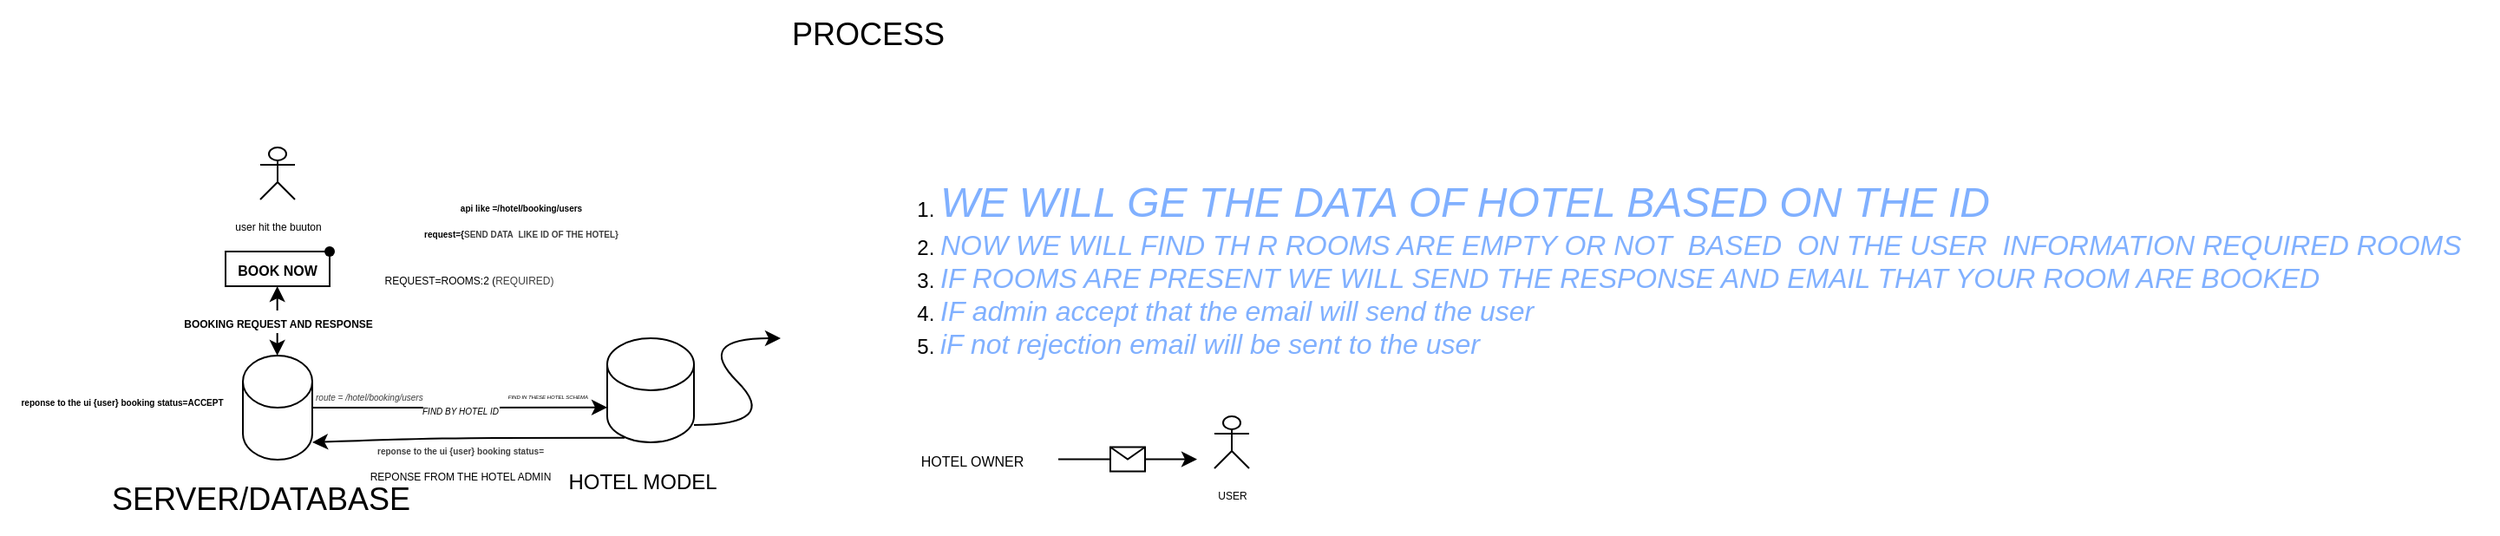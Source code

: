 <mxfile>
    <diagram id="EX27XlJ81eRy-LcEULqT" name="Page-1">
        <mxGraphModel dx="802" dy="222" grid="1" gridSize="10" guides="1" tooltips="1" connect="1" arrows="1" fold="1" page="1" pageScale="1" pageWidth="850" pageHeight="1100" math="0" shadow="0">
            <root>
                <mxCell id="0"/>
                <mxCell id="1" parent="0"/>
                <mxCell id="3" value="&lt;font style=&quot;font-size: 8px;&quot;&gt;&lt;b&gt;BOOK NOW&lt;/b&gt;&lt;/font&gt;" style="rounded=0;whiteSpace=wrap;html=1;" parent="1" vertex="1">
                    <mxGeometry x="510" y="240" width="60" height="20" as="geometry"/>
                </mxCell>
                <mxCell id="9" value="&lt;font style=&quot;font-size: 6px;&quot;&gt;user hit the buuton&lt;/font&gt;" style="shape=umlActor;verticalLabelPosition=bottom;verticalAlign=top;html=1;outlineConnect=0;" parent="1" vertex="1">
                    <mxGeometry x="530" y="180" width="20" height="30" as="geometry"/>
                </mxCell>
                <mxCell id="10" value="" style="shape=cylinder3;whiteSpace=wrap;html=1;boundedLbl=1;backgroundOutline=1;size=15;" parent="1" vertex="1">
                    <mxGeometry x="520" y="300" width="40" height="60" as="geometry"/>
                </mxCell>
                <mxCell id="13" value="" style="endArrow=classic;startArrow=classic;html=1;" parent="1" edge="1">
                    <mxGeometry width="50" height="50" relative="1" as="geometry">
                        <mxPoint x="539.83" y="300" as="sourcePoint"/>
                        <mxPoint x="539.83" y="260" as="targetPoint"/>
                    </mxGeometry>
                </mxCell>
                <mxCell id="14" value="&lt;font style=&quot;font-size: 6px;&quot;&gt;&lt;b&gt;BOOKING REQUEST AND RESPONSE&lt;/b&gt;&lt;/font&gt;" style="edgeLabel;html=1;align=center;verticalAlign=middle;resizable=0;points=[];" parent="13" vertex="1" connectable="0">
                    <mxGeometry x="0.011" y="-2" relative="1" as="geometry">
                        <mxPoint x="-2" as="offset"/>
                    </mxGeometry>
                </mxCell>
                <mxCell id="15" value="&lt;div&gt;&lt;font style=&quot;font-size: 5px;&quot;&gt;&lt;font style=&quot;&quot;&gt;&lt;b&gt;api like =/hotel/booking/users&lt;/b&gt;&lt;/font&gt;&lt;/font&gt;&lt;/div&gt;&lt;font style=&quot;font-size: 5px;&quot;&gt;&lt;b&gt;&lt;font style=&quot;&quot;&gt;request={&lt;/font&gt;&lt;span style=&quot;color: rgb(63, 63, 63);&quot;&gt;SEND DATA&amp;nbsp; LIKE ID OF THE HOTEL}&lt;/span&gt;&lt;/b&gt;&lt;/font&gt;" style="text;html=1;align=center;verticalAlign=middle;resizable=0;points=[];autosize=1;strokeColor=none;fillColor=none;" parent="1" vertex="1">
                    <mxGeometry x="610" y="200" width="140" height="40" as="geometry"/>
                </mxCell>
                <mxCell id="16" value="&lt;font style=&quot;font-size: 5px;&quot;&gt;&lt;b&gt;reponse to the ui {user} booking status=ACCEPT&lt;/b&gt;&lt;/font&gt;" style="text;html=1;align=center;verticalAlign=middle;resizable=0;points=[];autosize=1;strokeColor=none;fillColor=none;" parent="1" vertex="1">
                    <mxGeometry x="380" y="310" width="140" height="30" as="geometry"/>
                </mxCell>
                <mxCell id="19" value="" style="shape=cylinder3;whiteSpace=wrap;html=1;boundedLbl=1;backgroundOutline=1;size=15;" parent="1" vertex="1">
                    <mxGeometry x="730" y="290" width="50" height="60" as="geometry"/>
                </mxCell>
                <mxCell id="25" value="" style="endArrow=classic;html=1;exitX=1;exitY=0.5;exitDx=0;exitDy=0;exitPerimeter=0;" parent="1" source="10" edge="1">
                    <mxGeometry relative="1" as="geometry">
                        <mxPoint x="570" y="329.87" as="sourcePoint"/>
                        <mxPoint x="730" y="329.87" as="targetPoint"/>
                    </mxGeometry>
                </mxCell>
                <mxCell id="26" value="&lt;font style=&quot;font-size: 5px;&quot;&gt;&lt;i&gt;FIND BY HOTEL ID&lt;/i&gt;&lt;/font&gt;" style="edgeLabel;resizable=0;html=1;;align=center;verticalAlign=middle;" parent="25" connectable="0" vertex="1">
                    <mxGeometry relative="1" as="geometry"/>
                </mxCell>
                <mxCell id="27" value="&lt;span style=&quot;color: rgb(63, 63, 63); font-size: 5px; text-align: center; background-color: rgb(251, 251, 251);&quot;&gt;&lt;i&gt;route = /hotel/booking/users&lt;/i&gt;&lt;/span&gt;" style="edgeLabel;resizable=0;html=1;;align=left;verticalAlign=bottom;" parent="25" connectable="0" vertex="1">
                    <mxGeometry x="-1" relative="1" as="geometry"/>
                </mxCell>
                <mxCell id="28" value="&lt;font style=&quot;font-size: 3px;&quot;&gt;&lt;i&gt;FIND IN THESE HOTEL SCHEMA&lt;/i&gt;&lt;/font&gt;" style="edgeLabel;resizable=0;html=1;;align=right;verticalAlign=bottom;" parent="25" connectable="0" vertex="1">
                    <mxGeometry x="1" relative="1" as="geometry">
                        <mxPoint x="-10" as="offset"/>
                    </mxGeometry>
                </mxCell>
                <mxCell id="35" value="" style="curved=1;endArrow=classic;html=1;" parent="1" edge="1">
                    <mxGeometry width="50" height="50" relative="1" as="geometry">
                        <mxPoint x="780" y="340" as="sourcePoint"/>
                        <mxPoint x="830" y="290" as="targetPoint"/>
                        <Array as="points">
                            <mxPoint x="830" y="340"/>
                            <mxPoint x="780" y="290"/>
                        </Array>
                    </mxGeometry>
                </mxCell>
                <mxCell id="36" value="&lt;ul&gt;&lt;ol&gt;&lt;li&gt;&lt;font color=&quot;#80b0ff&quot; style=&quot;font-size: 24px;&quot;&gt;&lt;i&gt;WE WILL GE THE DATA OF HOTEL BASED ON THE ID&lt;/i&gt;&lt;/font&gt;&lt;/li&gt;&lt;li&gt;&lt;font color=&quot;#80b0ff&quot; size=&quot;3&quot; style=&quot;&quot;&gt;&lt;i&gt;NOW WE WILL FIND TH R ROOMS ARE EMPTY OR NOT&amp;nbsp; BASED&amp;nbsp; ON THE USER&amp;nbsp; INFORMATION REQUIRED ROOMS&lt;/i&gt;&lt;/font&gt;&lt;/li&gt;&lt;li&gt;&lt;font color=&quot;#80b0ff&quot; size=&quot;3&quot; style=&quot;&quot;&gt;&lt;i&gt;IF ROOMS ARE PRESENT WE WILL SEND THE RESPONSE AND EMAIL THAT YOUR ROOM ARE BOOKED&lt;/i&gt;&lt;/font&gt;&lt;/li&gt;&lt;li&gt;&lt;font color=&quot;#80b0ff&quot; size=&quot;3&quot; style=&quot;&quot;&gt;&lt;i&gt;IF admin accept that the email will send the user&amp;nbsp;&lt;/i&gt;&lt;/font&gt;&lt;/li&gt;&lt;li&gt;&lt;font color=&quot;#80b0ff&quot; size=&quot;3&quot; style=&quot;&quot;&gt;&lt;i&gt;iF not rejection email will be sent to the user&lt;/i&gt;&lt;/font&gt;&lt;/li&gt;&lt;/ol&gt;&lt;/ul&gt;" style="text;html=1;align=left;verticalAlign=middle;resizable=0;points=[];autosize=1;strokeColor=none;fillColor=none;" parent="1" vertex="1">
                    <mxGeometry x="840" y="165" width="980" height="170" as="geometry"/>
                </mxCell>
                <mxCell id="37" value="&lt;font style=&quot;font-size: 18px;&quot;&gt;PROCESS&lt;/font&gt;" style="text;html=1;align=center;verticalAlign=middle;resizable=0;points=[];autosize=1;strokeColor=none;fillColor=none;" parent="1" vertex="1">
                    <mxGeometry x="825" y="95" width="110" height="40" as="geometry"/>
                </mxCell>
                <mxCell id="39" value="" style="endArrow=classic;html=1;" parent="1" edge="1">
                    <mxGeometry relative="1" as="geometry">
                        <mxPoint x="990" y="359.75" as="sourcePoint"/>
                        <mxPoint x="1070" y="359.75" as="targetPoint"/>
                    </mxGeometry>
                </mxCell>
                <mxCell id="40" value="" style="shape=message;html=1;outlineConnect=0;" parent="39" vertex="1">
                    <mxGeometry width="20" height="14" relative="1" as="geometry">
                        <mxPoint x="-10" y="-7" as="offset"/>
                    </mxGeometry>
                </mxCell>
                <mxCell id="46" value="&lt;font style=&quot;font-size: 8px;&quot;&gt;HOTEL OWNER&lt;/font&gt;" style="text;html=1;align=center;verticalAlign=middle;resizable=0;points=[];autosize=1;strokeColor=none;fillColor=none;" parent="1" vertex="1">
                    <mxGeometry x="900" y="345" width="80" height="30" as="geometry"/>
                </mxCell>
                <mxCell id="47" value="&lt;font style=&quot;font-size: 6px;&quot;&gt;USER&lt;/font&gt;" style="shape=umlActor;verticalLabelPosition=bottom;verticalAlign=top;html=1;outlineConnect=0;" parent="1" vertex="1">
                    <mxGeometry x="1080" y="335" width="20" height="30" as="geometry"/>
                </mxCell>
                <mxCell id="48" value="" style="curved=1;endArrow=classic;html=1;entryX=1.045;entryY=0.709;entryDx=0;entryDy=0;entryPerimeter=0;" parent="1" edge="1">
                    <mxGeometry width="50" height="50" relative="1" as="geometry">
                        <mxPoint x="740" y="347.38" as="sourcePoint"/>
                        <mxPoint x="560.0" y="350.0" as="targetPoint"/>
                        <Array as="points">
                            <mxPoint x="700" y="347.46"/>
                            <mxPoint x="630" y="347.46"/>
                        </Array>
                    </mxGeometry>
                </mxCell>
                <mxCell id="50" value="&lt;div&gt;&lt;font style=&quot;font-size: 6px;&quot;&gt;&lt;b style=&quot;color: rgb(63, 63, 63); scrollbar-color: rgb(226, 226, 226) rgb(251, 251, 251); font-size: 5px;&quot;&gt;reponse to the ui {user} booking status=&lt;/b&gt;&lt;/font&gt;&lt;/div&gt;&lt;font style=&quot;font-size: 6px;&quot;&gt;REPONSE FROM THE HOTEL ADMIN&lt;/font&gt;" style="text;html=1;align=center;verticalAlign=middle;resizable=0;points=[];autosize=1;strokeColor=none;fillColor=none;" parent="1" vertex="1">
                    <mxGeometry x="580" y="340" width="130" height="40" as="geometry"/>
                </mxCell>
                <mxCell id="53" value="" style="shape=waypoint;sketch=0;fillStyle=solid;size=6;pointerEvents=1;points=[];fillColor=none;resizable=0;rotatable=0;perimeter=centerPerimeter;snapToPoint=1;" parent="1" vertex="1">
                    <mxGeometry x="560" y="230" width="20" height="20" as="geometry"/>
                </mxCell>
                <mxCell id="70" value="&lt;font style=&quot;font-size: 18px;&quot;&gt;SERVER/DATABASE&lt;/font&gt;" style="text;html=1;align=center;verticalAlign=middle;resizable=0;points=[];autosize=1;strokeColor=none;fillColor=none;" parent="1" vertex="1">
                    <mxGeometry x="430" y="363" width="200" height="40" as="geometry"/>
                </mxCell>
                <mxCell id="71" value="HOTEL MODEL" style="text;html=1;align=center;verticalAlign=middle;resizable=0;points=[];autosize=1;strokeColor=none;fillColor=none;" parent="1" vertex="1">
                    <mxGeometry x="695" y="358" width="110" height="30" as="geometry"/>
                </mxCell>
                <mxCell id="72" value="&lt;font style=&quot;font-size: 6px;&quot;&gt;&lt;font style=&quot;&quot;&gt;REQUEST=ROOMS:2 (&lt;/font&gt;&lt;span style=&quot;color: rgb(63, 63, 63);&quot;&gt;REQUIRED)&lt;/span&gt;&lt;/font&gt;" style="text;html=1;align=center;verticalAlign=middle;resizable=0;points=[];autosize=1;strokeColor=none;fillColor=none;" vertex="1" parent="1">
                    <mxGeometry x="590" y="240" width="120" height="30" as="geometry"/>
                </mxCell>
            </root>
        </mxGraphModel>
    </diagram>
</mxfile>